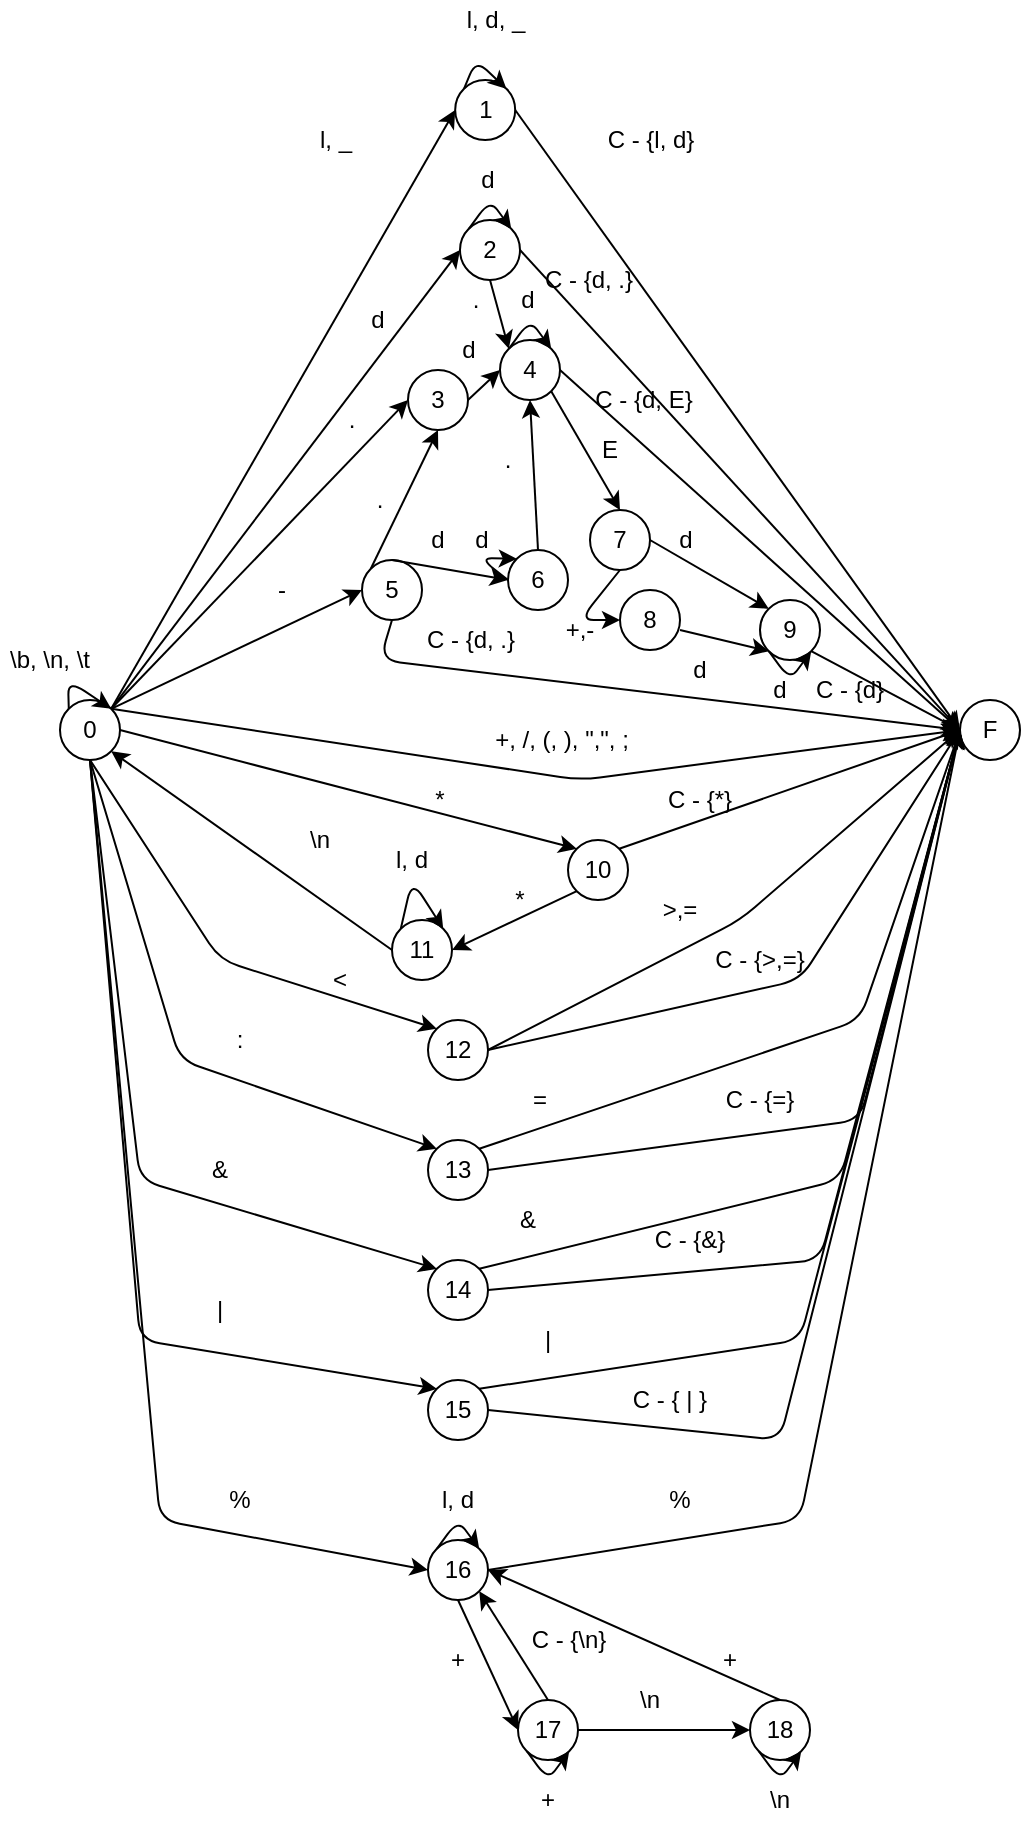 <mxfile version="15.0.1" type="device"><diagram id="6yAxvjAXyA72YApQJdL2" name="Page-1"><mxGraphModel dx="868" dy="1619" grid="1" gridSize="10" guides="1" tooltips="1" connect="1" arrows="1" fold="1" page="1" pageScale="1" pageWidth="827" pageHeight="1169" math="0" shadow="0"><root><mxCell id="0"/><mxCell id="1" parent="0"/><mxCell id="yM9EZ7Z5CVtuRg1eUw1Q-1" value="0" style="ellipse;whiteSpace=wrap;html=1;aspect=fixed;" vertex="1" parent="1"><mxGeometry x="200" y="270" width="30" height="30" as="geometry"/></mxCell><mxCell id="yM9EZ7Z5CVtuRg1eUw1Q-2" value="1" style="ellipse;whiteSpace=wrap;html=1;aspect=fixed;" vertex="1" parent="1"><mxGeometry x="397.59" y="-40" width="30" height="30" as="geometry"/></mxCell><mxCell id="yM9EZ7Z5CVtuRg1eUw1Q-3" value="l, _" style="text;html=1;strokeColor=none;fillColor=none;align=center;verticalAlign=middle;whiteSpace=wrap;rounded=0;" vertex="1" parent="1"><mxGeometry x="317.59" y="-20" width="40" height="20" as="geometry"/></mxCell><mxCell id="yM9EZ7Z5CVtuRg1eUw1Q-4" value="" style="endArrow=classic;html=1;exitX=1;exitY=0;exitDx=0;exitDy=0;entryX=0;entryY=0.5;entryDx=0;entryDy=0;" edge="1" parent="1" source="yM9EZ7Z5CVtuRg1eUw1Q-1" target="yM9EZ7Z5CVtuRg1eUw1Q-2"><mxGeometry width="50" height="50" relative="1" as="geometry"><mxPoint x="229.997" y="224.393" as="sourcePoint"/><mxPoint x="450.59" y="110" as="targetPoint"/></mxGeometry></mxCell><mxCell id="yM9EZ7Z5CVtuRg1eUw1Q-5" value="" style="endArrow=classic;html=1;exitX=0;exitY=0;exitDx=0;exitDy=0;entryX=1;entryY=0;entryDx=0;entryDy=0;" edge="1" parent="1" source="yM9EZ7Z5CVtuRg1eUw1Q-2" target="yM9EZ7Z5CVtuRg1eUw1Q-2"><mxGeometry width="50" height="50" relative="1" as="geometry"><mxPoint x="392" y="190" as="sourcePoint"/><mxPoint x="412" y="70" as="targetPoint"/><Array as="points"><mxPoint x="408" y="-50"/></Array></mxGeometry></mxCell><mxCell id="yM9EZ7Z5CVtuRg1eUw1Q-6" value="l, d, _" style="text;html=1;strokeColor=none;fillColor=none;align=center;verticalAlign=middle;whiteSpace=wrap;rounded=0;" vertex="1" parent="1"><mxGeometry x="397.59" y="-80" width="40" height="20" as="geometry"/></mxCell><mxCell id="yM9EZ7Z5CVtuRg1eUw1Q-8" value="F" style="ellipse;whiteSpace=wrap;html=1;aspect=fixed;" vertex="1" parent="1"><mxGeometry x="650" y="270" width="30" height="30" as="geometry"/></mxCell><mxCell id="yM9EZ7Z5CVtuRg1eUw1Q-9" value="" style="endArrow=classic;html=1;exitX=1;exitY=0.5;exitDx=0;exitDy=0;entryX=0;entryY=0.5;entryDx=0;entryDy=0;" edge="1" parent="1" source="yM9EZ7Z5CVtuRg1eUw1Q-2" target="yM9EZ7Z5CVtuRg1eUw1Q-8"><mxGeometry width="50" height="50" relative="1" as="geometry"><mxPoint x="400.59" y="160" as="sourcePoint"/><mxPoint x="654.39" y="235" as="targetPoint"/></mxGeometry></mxCell><mxCell id="yM9EZ7Z5CVtuRg1eUw1Q-11" value="" style="endArrow=classic;html=1;exitX=1;exitY=0;exitDx=0;exitDy=0;entryX=0;entryY=0.5;entryDx=0;entryDy=0;" edge="1" parent="1" source="yM9EZ7Z5CVtuRg1eUw1Q-1" target="yM9EZ7Z5CVtuRg1eUw1Q-8"><mxGeometry width="50" height="50" relative="1" as="geometry"><mxPoint x="390" y="260" as="sourcePoint"/><mxPoint x="384" y="275" as="targetPoint"/><Array as="points"><mxPoint x="460" y="310"/></Array></mxGeometry></mxCell><mxCell id="yM9EZ7Z5CVtuRg1eUw1Q-13" value="+, /, (, ), &quot;,&quot;, ;" style="text;html=1;strokeColor=none;fillColor=none;align=center;verticalAlign=middle;whiteSpace=wrap;rounded=0;" vertex="1" parent="1"><mxGeometry x="391" y="280" width="120" height="20" as="geometry"/></mxCell><mxCell id="yM9EZ7Z5CVtuRg1eUw1Q-16" value="10" style="ellipse;whiteSpace=wrap;html=1;aspect=fixed;" vertex="1" parent="1"><mxGeometry x="454" y="340" width="30" height="30" as="geometry"/></mxCell><mxCell id="yM9EZ7Z5CVtuRg1eUw1Q-17" value="" style="endArrow=classic;html=1;exitX=1;exitY=0.5;exitDx=0;exitDy=0;entryX=0;entryY=0;entryDx=0;entryDy=0;" edge="1" parent="1" source="yM9EZ7Z5CVtuRg1eUw1Q-1" target="yM9EZ7Z5CVtuRg1eUw1Q-16"><mxGeometry width="50" height="50" relative="1" as="geometry"><mxPoint x="390" y="230" as="sourcePoint"/><mxPoint x="440" y="180" as="targetPoint"/></mxGeometry></mxCell><mxCell id="yM9EZ7Z5CVtuRg1eUw1Q-18" value="*" style="text;html=1;strokeColor=none;fillColor=none;align=center;verticalAlign=middle;whiteSpace=wrap;rounded=0;" vertex="1" parent="1"><mxGeometry x="370" y="310" width="40" height="20" as="geometry"/></mxCell><mxCell id="yM9EZ7Z5CVtuRg1eUw1Q-19" value="" style="endArrow=classic;html=1;exitX=1;exitY=0;exitDx=0;exitDy=0;entryX=0;entryY=0.5;entryDx=0;entryDy=0;" edge="1" parent="1" source="yM9EZ7Z5CVtuRg1eUw1Q-16" target="yM9EZ7Z5CVtuRg1eUw1Q-8"><mxGeometry width="50" height="50" relative="1" as="geometry"><mxPoint x="390" y="230" as="sourcePoint"/><mxPoint x="440" y="180" as="targetPoint"/></mxGeometry></mxCell><mxCell id="yM9EZ7Z5CVtuRg1eUw1Q-20" value="C - {*}" style="text;html=1;strokeColor=none;fillColor=none;align=center;verticalAlign=middle;whiteSpace=wrap;rounded=0;" vertex="1" parent="1"><mxGeometry x="500" y="310" width="40" height="20" as="geometry"/></mxCell><mxCell id="yM9EZ7Z5CVtuRg1eUw1Q-21" value="11" style="ellipse;whiteSpace=wrap;html=1;aspect=fixed;" vertex="1" parent="1"><mxGeometry x="366" y="380" width="30" height="30" as="geometry"/></mxCell><mxCell id="yM9EZ7Z5CVtuRg1eUw1Q-22" value="" style="endArrow=classic;html=1;exitX=0;exitY=1;exitDx=0;exitDy=0;entryX=1;entryY=0.5;entryDx=0;entryDy=0;" edge="1" parent="1" source="yM9EZ7Z5CVtuRg1eUw1Q-16" target="yM9EZ7Z5CVtuRg1eUw1Q-21"><mxGeometry width="50" height="50" relative="1" as="geometry"><mxPoint x="460" y="345" as="sourcePoint"/><mxPoint x="516" y="290" as="targetPoint"/></mxGeometry></mxCell><mxCell id="yM9EZ7Z5CVtuRg1eUw1Q-23" value="*" style="text;html=1;strokeColor=none;fillColor=none;align=center;verticalAlign=middle;whiteSpace=wrap;rounded=0;" vertex="1" parent="1"><mxGeometry x="410" y="360" width="40" height="20" as="geometry"/></mxCell><mxCell id="yM9EZ7Z5CVtuRg1eUw1Q-25" value="" style="endArrow=classic;html=1;exitX=0;exitY=0;exitDx=0;exitDy=0;entryX=1;entryY=0;entryDx=0;entryDy=0;" edge="1" parent="1" source="yM9EZ7Z5CVtuRg1eUw1Q-21" target="yM9EZ7Z5CVtuRg1eUw1Q-21"><mxGeometry width="50" height="50" relative="1" as="geometry"><mxPoint x="474.393" y="224.393" as="sourcePoint"/><mxPoint x="495.607" y="224.393" as="targetPoint"/><Array as="points"><mxPoint x="376" y="360"/></Array></mxGeometry></mxCell><mxCell id="yM9EZ7Z5CVtuRg1eUw1Q-26" value="l, d" style="text;html=1;strokeColor=none;fillColor=none;align=center;verticalAlign=middle;whiteSpace=wrap;rounded=0;" vertex="1" parent="1"><mxGeometry x="356" y="340" width="40" height="20" as="geometry"/></mxCell><mxCell id="yM9EZ7Z5CVtuRg1eUw1Q-27" value="" style="endArrow=classic;html=1;entryX=1;entryY=1;entryDx=0;entryDy=0;exitX=0;exitY=0.5;exitDx=0;exitDy=0;" edge="1" parent="1" source="yM9EZ7Z5CVtuRg1eUw1Q-21" target="yM9EZ7Z5CVtuRg1eUw1Q-1"><mxGeometry width="50" height="50" relative="1" as="geometry"><mxPoint x="390" y="330" as="sourcePoint"/><mxPoint x="440" y="280" as="targetPoint"/></mxGeometry></mxCell><mxCell id="yM9EZ7Z5CVtuRg1eUw1Q-28" value="\n" style="text;html=1;strokeColor=none;fillColor=none;align=center;verticalAlign=middle;whiteSpace=wrap;rounded=0;" vertex="1" parent="1"><mxGeometry x="310" y="330" width="40" height="20" as="geometry"/></mxCell><mxCell id="yM9EZ7Z5CVtuRg1eUw1Q-29" value="12" style="ellipse;whiteSpace=wrap;html=1;aspect=fixed;" vertex="1" parent="1"><mxGeometry x="384" y="430" width="30" height="30" as="geometry"/></mxCell><mxCell id="yM9EZ7Z5CVtuRg1eUw1Q-30" value="" style="endArrow=classic;html=1;exitX=0.5;exitY=1;exitDx=0;exitDy=0;entryX=0;entryY=0;entryDx=0;entryDy=0;" edge="1" parent="1" source="yM9EZ7Z5CVtuRg1eUw1Q-1" target="yM9EZ7Z5CVtuRg1eUw1Q-29"><mxGeometry width="50" height="50" relative="1" as="geometry"><mxPoint x="390" y="330" as="sourcePoint"/><mxPoint x="440" y="280" as="targetPoint"/><Array as="points"><mxPoint x="280" y="400"/></Array></mxGeometry></mxCell><mxCell id="yM9EZ7Z5CVtuRg1eUw1Q-31" value="&amp;lt;" style="text;html=1;strokeColor=none;fillColor=none;align=center;verticalAlign=middle;whiteSpace=wrap;rounded=0;" vertex="1" parent="1"><mxGeometry x="320" y="400" width="40" height="20" as="geometry"/></mxCell><mxCell id="yM9EZ7Z5CVtuRg1eUw1Q-34" value="" style="endArrow=classic;html=1;exitX=1;exitY=0.5;exitDx=0;exitDy=0;entryX=0;entryY=0.5;entryDx=0;entryDy=0;" edge="1" parent="1" source="yM9EZ7Z5CVtuRg1eUw1Q-29" target="yM9EZ7Z5CVtuRg1eUw1Q-8"><mxGeometry width="50" height="50" relative="1" as="geometry"><mxPoint x="390" y="330" as="sourcePoint"/><mxPoint x="440" y="280" as="targetPoint"/><Array as="points"><mxPoint x="540" y="380"/></Array></mxGeometry></mxCell><mxCell id="yM9EZ7Z5CVtuRg1eUw1Q-36" value="&amp;gt;,=" style="text;html=1;strokeColor=none;fillColor=none;align=center;verticalAlign=middle;whiteSpace=wrap;rounded=0;" vertex="1" parent="1"><mxGeometry x="490" y="365" width="40" height="20" as="geometry"/></mxCell><mxCell id="yM9EZ7Z5CVtuRg1eUw1Q-37" value="" style="endArrow=classic;html=1;exitX=1;exitY=0.5;exitDx=0;exitDy=0;entryX=0;entryY=0.5;entryDx=0;entryDy=0;" edge="1" parent="1" source="yM9EZ7Z5CVtuRg1eUw1Q-29" target="yM9EZ7Z5CVtuRg1eUw1Q-8"><mxGeometry width="50" height="50" relative="1" as="geometry"><mxPoint x="390" y="330" as="sourcePoint"/><mxPoint x="440" y="280" as="targetPoint"/><Array as="points"><mxPoint x="570" y="410"/></Array></mxGeometry></mxCell><mxCell id="yM9EZ7Z5CVtuRg1eUw1Q-38" value="C - {&amp;gt;,=}" style="text;html=1;strokeColor=none;fillColor=none;align=center;verticalAlign=middle;whiteSpace=wrap;rounded=0;" vertex="1" parent="1"><mxGeometry x="520" y="390" width="60" height="20" as="geometry"/></mxCell><mxCell id="yM9EZ7Z5CVtuRg1eUw1Q-39" value="13" style="ellipse;whiteSpace=wrap;html=1;aspect=fixed;" vertex="1" parent="1"><mxGeometry x="384" y="490" width="30" height="30" as="geometry"/></mxCell><mxCell id="yM9EZ7Z5CVtuRg1eUw1Q-40" value="" style="endArrow=classic;html=1;exitX=0.5;exitY=1;exitDx=0;exitDy=0;entryX=0;entryY=0;entryDx=0;entryDy=0;" edge="1" parent="1" source="yM9EZ7Z5CVtuRg1eUw1Q-1" target="yM9EZ7Z5CVtuRg1eUw1Q-39"><mxGeometry width="50" height="50" relative="1" as="geometry"><mxPoint x="390" y="420" as="sourcePoint"/><mxPoint x="440" y="370" as="targetPoint"/><Array as="points"><mxPoint x="260" y="450"/></Array></mxGeometry></mxCell><mxCell id="yM9EZ7Z5CVtuRg1eUw1Q-41" value=":" style="text;html=1;strokeColor=none;fillColor=none;align=center;verticalAlign=middle;whiteSpace=wrap;rounded=0;" vertex="1" parent="1"><mxGeometry x="270" y="430" width="40" height="20" as="geometry"/></mxCell><mxCell id="yM9EZ7Z5CVtuRg1eUw1Q-42" value="" style="endArrow=classic;html=1;exitX=1;exitY=0;exitDx=0;exitDy=0;entryX=0;entryY=0.5;entryDx=0;entryDy=0;" edge="1" parent="1" source="yM9EZ7Z5CVtuRg1eUw1Q-39" target="yM9EZ7Z5CVtuRg1eUw1Q-8"><mxGeometry width="50" height="50" relative="1" as="geometry"><mxPoint x="390" y="420" as="sourcePoint"/><mxPoint x="440" y="370" as="targetPoint"/><Array as="points"><mxPoint x="600" y="430"/></Array></mxGeometry></mxCell><mxCell id="yM9EZ7Z5CVtuRg1eUw1Q-43" value="=" style="text;html=1;strokeColor=none;fillColor=none;align=center;verticalAlign=middle;whiteSpace=wrap;rounded=0;" vertex="1" parent="1"><mxGeometry x="420" y="460" width="40" height="20" as="geometry"/></mxCell><mxCell id="yM9EZ7Z5CVtuRg1eUw1Q-44" value="" style="endArrow=classic;html=1;exitX=1;exitY=0.5;exitDx=0;exitDy=0;entryX=0;entryY=0.5;entryDx=0;entryDy=0;" edge="1" parent="1" source="yM9EZ7Z5CVtuRg1eUw1Q-39" target="yM9EZ7Z5CVtuRg1eUw1Q-8"><mxGeometry width="50" height="50" relative="1" as="geometry"><mxPoint x="390" y="420" as="sourcePoint"/><mxPoint x="440" y="370" as="targetPoint"/><Array as="points"><mxPoint x="600" y="480"/></Array></mxGeometry></mxCell><mxCell id="yM9EZ7Z5CVtuRg1eUw1Q-45" value="C - {=}" style="text;html=1;strokeColor=none;fillColor=none;align=center;verticalAlign=middle;whiteSpace=wrap;rounded=0;" vertex="1" parent="1"><mxGeometry x="530" y="460" width="40" height="20" as="geometry"/></mxCell><mxCell id="yM9EZ7Z5CVtuRg1eUw1Q-46" value="14" style="ellipse;whiteSpace=wrap;html=1;aspect=fixed;" vertex="1" parent="1"><mxGeometry x="384" y="550" width="30" height="30" as="geometry"/></mxCell><mxCell id="yM9EZ7Z5CVtuRg1eUw1Q-47" value="" style="endArrow=classic;html=1;exitX=0.5;exitY=1;exitDx=0;exitDy=0;entryX=0;entryY=0;entryDx=0;entryDy=0;" edge="1" parent="1" source="yM9EZ7Z5CVtuRg1eUw1Q-1" target="yM9EZ7Z5CVtuRg1eUw1Q-46"><mxGeometry width="50" height="50" relative="1" as="geometry"><mxPoint x="390" y="420" as="sourcePoint"/><mxPoint x="440" y="370" as="targetPoint"/><Array as="points"><mxPoint x="240" y="510"/></Array></mxGeometry></mxCell><mxCell id="yM9EZ7Z5CVtuRg1eUw1Q-48" value="&amp;amp;" style="text;html=1;strokeColor=none;fillColor=none;align=center;verticalAlign=middle;whiteSpace=wrap;rounded=0;" vertex="1" parent="1"><mxGeometry x="260" y="495" width="40" height="20" as="geometry"/></mxCell><mxCell id="yM9EZ7Z5CVtuRg1eUw1Q-49" value="" style="endArrow=classic;html=1;exitX=1;exitY=0;exitDx=0;exitDy=0;entryX=0;entryY=0.5;entryDx=0;entryDy=0;" edge="1" parent="1" source="yM9EZ7Z5CVtuRg1eUw1Q-46" target="yM9EZ7Z5CVtuRg1eUw1Q-8"><mxGeometry width="50" height="50" relative="1" as="geometry"><mxPoint x="390" y="420" as="sourcePoint"/><mxPoint x="440" y="370" as="targetPoint"/><Array as="points"><mxPoint x="590" y="510"/></Array></mxGeometry></mxCell><mxCell id="yM9EZ7Z5CVtuRg1eUw1Q-50" value="&amp;amp;" style="text;html=1;strokeColor=none;fillColor=none;align=center;verticalAlign=middle;whiteSpace=wrap;rounded=0;" vertex="1" parent="1"><mxGeometry x="414" y="520" width="40" height="20" as="geometry"/></mxCell><mxCell id="yM9EZ7Z5CVtuRg1eUw1Q-51" value="" style="endArrow=classic;html=1;exitX=1;exitY=0.5;exitDx=0;exitDy=0;entryX=0;entryY=0.5;entryDx=0;entryDy=0;" edge="1" parent="1" source="yM9EZ7Z5CVtuRg1eUw1Q-46" target="yM9EZ7Z5CVtuRg1eUw1Q-8"><mxGeometry width="50" height="50" relative="1" as="geometry"><mxPoint x="390" y="520" as="sourcePoint"/><mxPoint x="440" y="470" as="targetPoint"/><Array as="points"><mxPoint x="580" y="550"/></Array></mxGeometry></mxCell><mxCell id="yM9EZ7Z5CVtuRg1eUw1Q-52" value="C - {&amp;amp;}" style="text;html=1;strokeColor=none;fillColor=none;align=center;verticalAlign=middle;whiteSpace=wrap;rounded=0;" vertex="1" parent="1"><mxGeometry x="495" y="530" width="40" height="20" as="geometry"/></mxCell><mxCell id="yM9EZ7Z5CVtuRg1eUw1Q-53" value="15" style="ellipse;whiteSpace=wrap;html=1;aspect=fixed;" vertex="1" parent="1"><mxGeometry x="384" y="610" width="30" height="30" as="geometry"/></mxCell><mxCell id="yM9EZ7Z5CVtuRg1eUw1Q-54" value="" style="endArrow=classic;html=1;exitX=0.5;exitY=1;exitDx=0;exitDy=0;entryX=0;entryY=0;entryDx=0;entryDy=0;" edge="1" parent="1" source="yM9EZ7Z5CVtuRg1eUw1Q-1" target="yM9EZ7Z5CVtuRg1eUw1Q-53"><mxGeometry width="50" height="50" relative="1" as="geometry"><mxPoint x="390" y="520" as="sourcePoint"/><mxPoint x="440" y="470" as="targetPoint"/><Array as="points"><mxPoint x="240" y="590"/></Array></mxGeometry></mxCell><mxCell id="yM9EZ7Z5CVtuRg1eUw1Q-55" value="|" style="text;html=1;strokeColor=none;fillColor=none;align=center;verticalAlign=middle;whiteSpace=wrap;rounded=0;" vertex="1" parent="1"><mxGeometry x="260" y="565" width="40" height="20" as="geometry"/></mxCell><mxCell id="yM9EZ7Z5CVtuRg1eUw1Q-56" value="" style="endArrow=classic;html=1;exitX=1;exitY=0;exitDx=0;exitDy=0;entryX=0;entryY=0.5;entryDx=0;entryDy=0;" edge="1" parent="1" source="yM9EZ7Z5CVtuRg1eUw1Q-53" target="yM9EZ7Z5CVtuRg1eUw1Q-8"><mxGeometry width="50" height="50" relative="1" as="geometry"><mxPoint x="390" y="520" as="sourcePoint"/><mxPoint x="440" y="470" as="targetPoint"/><Array as="points"><mxPoint x="570" y="590"/></Array></mxGeometry></mxCell><mxCell id="yM9EZ7Z5CVtuRg1eUw1Q-57" value="|" style="text;html=1;strokeColor=none;fillColor=none;align=center;verticalAlign=middle;whiteSpace=wrap;rounded=0;" vertex="1" parent="1"><mxGeometry x="424" y="580" width="40" height="20" as="geometry"/></mxCell><mxCell id="yM9EZ7Z5CVtuRg1eUw1Q-58" value="" style="endArrow=classic;html=1;exitX=1;exitY=0.5;exitDx=0;exitDy=0;entryX=0;entryY=0.5;entryDx=0;entryDy=0;" edge="1" parent="1" source="yM9EZ7Z5CVtuRg1eUw1Q-53" target="yM9EZ7Z5CVtuRg1eUw1Q-8"><mxGeometry width="50" height="50" relative="1" as="geometry"><mxPoint x="390" y="520" as="sourcePoint"/><mxPoint x="440" y="470" as="targetPoint"/><Array as="points"><mxPoint x="560" y="640"/></Array></mxGeometry></mxCell><mxCell id="yM9EZ7Z5CVtuRg1eUw1Q-59" value="C - { | }" style="text;html=1;strokeColor=none;fillColor=none;align=center;verticalAlign=middle;whiteSpace=wrap;rounded=0;" vertex="1" parent="1"><mxGeometry x="480" y="610" width="50" height="20" as="geometry"/></mxCell><mxCell id="yM9EZ7Z5CVtuRg1eUw1Q-60" value="16" style="ellipse;whiteSpace=wrap;html=1;aspect=fixed;" vertex="1" parent="1"><mxGeometry x="384" y="690" width="30" height="30" as="geometry"/></mxCell><mxCell id="yM9EZ7Z5CVtuRg1eUw1Q-63" value="" style="endArrow=classic;html=1;exitX=0.5;exitY=1;exitDx=0;exitDy=0;entryX=0;entryY=0.5;entryDx=0;entryDy=0;" edge="1" parent="1" source="yM9EZ7Z5CVtuRg1eUw1Q-1" target="yM9EZ7Z5CVtuRg1eUw1Q-60"><mxGeometry width="50" height="50" relative="1" as="geometry"><mxPoint x="390" y="420" as="sourcePoint"/><mxPoint x="440" y="370" as="targetPoint"/><Array as="points"><mxPoint x="250" y="680"/></Array></mxGeometry></mxCell><mxCell id="yM9EZ7Z5CVtuRg1eUw1Q-64" value="%" style="text;html=1;strokeColor=none;fillColor=none;align=center;verticalAlign=middle;whiteSpace=wrap;rounded=0;" vertex="1" parent="1"><mxGeometry x="270" y="660" width="40" height="20" as="geometry"/></mxCell><mxCell id="yM9EZ7Z5CVtuRg1eUw1Q-65" value="" style="endArrow=classic;html=1;exitX=0;exitY=0;exitDx=0;exitDy=0;entryX=1;entryY=0;entryDx=0;entryDy=0;" edge="1" parent="1" source="yM9EZ7Z5CVtuRg1eUw1Q-60" target="yM9EZ7Z5CVtuRg1eUw1Q-60"><mxGeometry width="50" height="50" relative="1" as="geometry"><mxPoint x="390" y="620" as="sourcePoint"/><mxPoint x="440" y="570" as="targetPoint"/><Array as="points"><mxPoint x="399" y="680"/></Array></mxGeometry></mxCell><mxCell id="yM9EZ7Z5CVtuRg1eUw1Q-66" value="l, d" style="text;html=1;strokeColor=none;fillColor=none;align=center;verticalAlign=middle;whiteSpace=wrap;rounded=0;" vertex="1" parent="1"><mxGeometry x="379" y="660" width="40" height="20" as="geometry"/></mxCell><mxCell id="yM9EZ7Z5CVtuRg1eUw1Q-67" value="" style="endArrow=classic;html=1;exitX=1;exitY=0.5;exitDx=0;exitDy=0;entryX=0;entryY=0.5;entryDx=0;entryDy=0;" edge="1" parent="1" source="yM9EZ7Z5CVtuRg1eUw1Q-60" target="yM9EZ7Z5CVtuRg1eUw1Q-8"><mxGeometry width="50" height="50" relative="1" as="geometry"><mxPoint x="390" y="520" as="sourcePoint"/><mxPoint x="440" y="470" as="targetPoint"/><Array as="points"><mxPoint x="570" y="680"/></Array></mxGeometry></mxCell><mxCell id="yM9EZ7Z5CVtuRg1eUw1Q-68" value="%" style="text;html=1;strokeColor=none;fillColor=none;align=center;verticalAlign=middle;whiteSpace=wrap;rounded=0;" vertex="1" parent="1"><mxGeometry x="490" y="660" width="40" height="20" as="geometry"/></mxCell><mxCell id="yM9EZ7Z5CVtuRg1eUw1Q-69" value="17" style="ellipse;whiteSpace=wrap;html=1;aspect=fixed;" vertex="1" parent="1"><mxGeometry x="429" y="770" width="30" height="30" as="geometry"/></mxCell><mxCell id="yM9EZ7Z5CVtuRg1eUw1Q-70" value="" style="endArrow=classic;html=1;exitX=0.5;exitY=1;exitDx=0;exitDy=0;entryX=0;entryY=0.5;entryDx=0;entryDy=0;" edge="1" parent="1" source="yM9EZ7Z5CVtuRg1eUw1Q-60" target="yM9EZ7Z5CVtuRg1eUw1Q-69"><mxGeometry width="50" height="50" relative="1" as="geometry"><mxPoint x="390" y="720" as="sourcePoint"/><mxPoint x="440" y="670" as="targetPoint"/></mxGeometry></mxCell><mxCell id="yM9EZ7Z5CVtuRg1eUw1Q-71" value="+" style="text;html=1;strokeColor=none;fillColor=none;align=center;verticalAlign=middle;whiteSpace=wrap;rounded=0;" vertex="1" parent="1"><mxGeometry x="379" y="740" width="40" height="20" as="geometry"/></mxCell><mxCell id="yM9EZ7Z5CVtuRg1eUw1Q-74" value="" style="endArrow=classic;html=1;exitX=0.5;exitY=0;exitDx=0;exitDy=0;entryX=1;entryY=0.5;entryDx=0;entryDy=0;" edge="1" parent="1" source="yM9EZ7Z5CVtuRg1eUw1Q-77" target="yM9EZ7Z5CVtuRg1eUw1Q-60"><mxGeometry width="50" height="50" relative="1" as="geometry"><mxPoint x="390" y="720" as="sourcePoint"/><mxPoint x="440" y="670" as="targetPoint"/><Array as="points"/></mxGeometry></mxCell><mxCell id="yM9EZ7Z5CVtuRg1eUw1Q-75" value="+" style="text;html=1;strokeColor=none;fillColor=none;align=center;verticalAlign=middle;whiteSpace=wrap;rounded=0;" vertex="1" parent="1"><mxGeometry x="515" y="740" width="40" height="20" as="geometry"/></mxCell><mxCell id="yM9EZ7Z5CVtuRg1eUw1Q-77" value="18" style="ellipse;whiteSpace=wrap;html=1;aspect=fixed;" vertex="1" parent="1"><mxGeometry x="545" y="770" width="30" height="30" as="geometry"/></mxCell><mxCell id="yM9EZ7Z5CVtuRg1eUw1Q-78" value="\n" style="text;html=1;strokeColor=none;fillColor=none;align=center;verticalAlign=middle;whiteSpace=wrap;rounded=0;" vertex="1" parent="1"><mxGeometry x="540" y="810" width="40" height="20" as="geometry"/></mxCell><mxCell id="yM9EZ7Z5CVtuRg1eUw1Q-79" value="" style="endArrow=classic;html=1;exitX=0;exitY=1;exitDx=0;exitDy=0;entryX=1;entryY=1;entryDx=0;entryDy=0;" edge="1" parent="1"><mxGeometry width="50" height="50" relative="1" as="geometry"><mxPoint x="549.393" y="795.607" as="sourcePoint"/><mxPoint x="570.607" y="795.607" as="targetPoint"/><Array as="points"><mxPoint x="560" y="810"/></Array></mxGeometry></mxCell><mxCell id="yM9EZ7Z5CVtuRg1eUw1Q-80" value="" style="endArrow=classic;html=1;exitX=1;exitY=0.5;exitDx=0;exitDy=0;entryX=0;entryY=0.5;entryDx=0;entryDy=0;" edge="1" parent="1" source="yM9EZ7Z5CVtuRg1eUw1Q-69" target="yM9EZ7Z5CVtuRg1eUw1Q-77"><mxGeometry width="50" height="50" relative="1" as="geometry"><mxPoint x="390" y="720" as="sourcePoint"/><mxPoint x="440" y="670" as="targetPoint"/></mxGeometry></mxCell><mxCell id="yM9EZ7Z5CVtuRg1eUw1Q-81" value="\n" style="text;html=1;strokeColor=none;fillColor=none;align=center;verticalAlign=middle;whiteSpace=wrap;rounded=0;" vertex="1" parent="1"><mxGeometry x="475" y="760" width="40" height="20" as="geometry"/></mxCell><mxCell id="yM9EZ7Z5CVtuRg1eUw1Q-82" value="2" style="ellipse;whiteSpace=wrap;html=1;aspect=fixed;" vertex="1" parent="1"><mxGeometry x="400" y="30" width="30" height="30" as="geometry"/></mxCell><mxCell id="yM9EZ7Z5CVtuRg1eUw1Q-83" value="" style="endArrow=classic;html=1;exitX=1;exitY=0;exitDx=0;exitDy=0;entryX=0;entryY=0.5;entryDx=0;entryDy=0;" edge="1" parent="1" source="yM9EZ7Z5CVtuRg1eUw1Q-1" target="yM9EZ7Z5CVtuRg1eUw1Q-82"><mxGeometry width="50" height="50" relative="1" as="geometry"><mxPoint x="390" y="270" as="sourcePoint"/><mxPoint x="440" y="220" as="targetPoint"/></mxGeometry></mxCell><mxCell id="yM9EZ7Z5CVtuRg1eUw1Q-84" value="d" style="text;html=1;strokeColor=none;fillColor=none;align=center;verticalAlign=middle;whiteSpace=wrap;rounded=0;" vertex="1" parent="1"><mxGeometry x="339" y="70" width="40" height="20" as="geometry"/></mxCell><mxCell id="yM9EZ7Z5CVtuRg1eUw1Q-85" value="" style="endArrow=classic;html=1;exitX=0;exitY=0;exitDx=0;exitDy=0;entryX=1;entryY=0;entryDx=0;entryDy=0;" edge="1" parent="1" source="yM9EZ7Z5CVtuRg1eUw1Q-82" target="yM9EZ7Z5CVtuRg1eUw1Q-82"><mxGeometry width="50" height="50" relative="1" as="geometry"><mxPoint x="392" y="170" as="sourcePoint"/><mxPoint x="442" y="120" as="targetPoint"/><Array as="points"><mxPoint x="415" y="20"/></Array></mxGeometry></mxCell><mxCell id="yM9EZ7Z5CVtuRg1eUw1Q-86" value="d" style="text;html=1;strokeColor=none;fillColor=none;align=center;verticalAlign=middle;whiteSpace=wrap;rounded=0;" vertex="1" parent="1"><mxGeometry x="394" width="40" height="20" as="geometry"/></mxCell><mxCell id="yM9EZ7Z5CVtuRg1eUw1Q-93" value="" style="endArrow=classic;html=1;exitX=1;exitY=0.5;exitDx=0;exitDy=0;entryX=0;entryY=0.5;entryDx=0;entryDy=0;" edge="1" parent="1" source="yM9EZ7Z5CVtuRg1eUw1Q-82" target="yM9EZ7Z5CVtuRg1eUw1Q-8"><mxGeometry width="50" height="50" relative="1" as="geometry"><mxPoint x="390" y="270" as="sourcePoint"/><mxPoint x="440" y="220" as="targetPoint"/></mxGeometry></mxCell><mxCell id="yM9EZ7Z5CVtuRg1eUw1Q-94" value="C - {d, .}" style="text;html=1;strokeColor=none;fillColor=none;align=center;verticalAlign=middle;whiteSpace=wrap;rounded=0;" vertex="1" parent="1"><mxGeometry x="437.59" y="50" width="53" height="20" as="geometry"/></mxCell><mxCell id="yM9EZ7Z5CVtuRg1eUw1Q-95" value="3" style="ellipse;whiteSpace=wrap;html=1;aspect=fixed;" vertex="1" parent="1"><mxGeometry x="374" y="105" width="30" height="30" as="geometry"/></mxCell><mxCell id="yM9EZ7Z5CVtuRg1eUw1Q-96" value="" style="endArrow=classic;html=1;exitX=1;exitY=0;exitDx=0;exitDy=0;entryX=0;entryY=0.5;entryDx=0;entryDy=0;" edge="1" parent="1" source="yM9EZ7Z5CVtuRg1eUw1Q-1" target="yM9EZ7Z5CVtuRg1eUw1Q-95"><mxGeometry width="50" height="50" relative="1" as="geometry"><mxPoint x="390" y="270" as="sourcePoint"/><mxPoint x="440" y="220" as="targetPoint"/></mxGeometry></mxCell><mxCell id="yM9EZ7Z5CVtuRg1eUw1Q-97" value="." style="text;html=1;strokeColor=none;fillColor=none;align=center;verticalAlign=middle;whiteSpace=wrap;rounded=0;" vertex="1" parent="1"><mxGeometry x="410" y="80" width="40" height="20" as="geometry"/></mxCell><mxCell id="yM9EZ7Z5CVtuRg1eUw1Q-100" value="" style="endArrow=classic;html=1;exitX=0.5;exitY=0;exitDx=0;exitDy=0;entryX=1;entryY=1;entryDx=0;entryDy=0;" edge="1" parent="1" source="yM9EZ7Z5CVtuRg1eUw1Q-69" target="yM9EZ7Z5CVtuRg1eUw1Q-60"><mxGeometry width="50" height="50" relative="1" as="geometry"><mxPoint x="390" y="670" as="sourcePoint"/><mxPoint x="440" y="620" as="targetPoint"/></mxGeometry></mxCell><mxCell id="yM9EZ7Z5CVtuRg1eUw1Q-101" value="C - {\n}" style="text;html=1;strokeColor=none;fillColor=none;align=center;verticalAlign=middle;whiteSpace=wrap;rounded=0;" vertex="1" parent="1"><mxGeometry x="414" y="730" width="81" height="20" as="geometry"/></mxCell><mxCell id="yM9EZ7Z5CVtuRg1eUw1Q-102" value="+" style="text;html=1;strokeColor=none;fillColor=none;align=center;verticalAlign=middle;whiteSpace=wrap;rounded=0;" vertex="1" parent="1"><mxGeometry x="424" y="810" width="40" height="20" as="geometry"/></mxCell><mxCell id="yM9EZ7Z5CVtuRg1eUw1Q-103" value="" style="endArrow=classic;html=1;exitX=0;exitY=1;exitDx=0;exitDy=0;entryX=1;entryY=1;entryDx=0;entryDy=0;" edge="1" parent="1"><mxGeometry width="50" height="50" relative="1" as="geometry"><mxPoint x="433.393" y="795.607" as="sourcePoint"/><mxPoint x="454.607" y="795.607" as="targetPoint"/><Array as="points"><mxPoint x="444" y="810"/></Array></mxGeometry></mxCell><mxCell id="yM9EZ7Z5CVtuRg1eUw1Q-104" value="4" style="ellipse;whiteSpace=wrap;html=1;aspect=fixed;" vertex="1" parent="1"><mxGeometry x="420" y="90" width="30" height="30" as="geometry"/></mxCell><mxCell id="yM9EZ7Z5CVtuRg1eUw1Q-105" value="" style="endArrow=classic;html=1;exitX=1;exitY=0.5;exitDx=0;exitDy=0;entryX=0;entryY=0.5;entryDx=0;entryDy=0;" edge="1" parent="1" source="yM9EZ7Z5CVtuRg1eUw1Q-95" target="yM9EZ7Z5CVtuRg1eUw1Q-104"><mxGeometry width="50" height="50" relative="1" as="geometry"><mxPoint x="387" y="210" as="sourcePoint"/><mxPoint x="456" y="195" as="targetPoint"/></mxGeometry></mxCell><mxCell id="yM9EZ7Z5CVtuRg1eUw1Q-106" value="d" style="text;html=1;strokeColor=none;fillColor=none;align=center;verticalAlign=middle;whiteSpace=wrap;rounded=0;" vertex="1" parent="1"><mxGeometry x="385" y="85" width="39" height="20" as="geometry"/></mxCell><mxCell id="yM9EZ7Z5CVtuRg1eUw1Q-107" value="" style="endArrow=classic;html=1;exitX=0;exitY=0;exitDx=0;exitDy=0;entryX=1;entryY=0;entryDx=0;entryDy=0;" edge="1" parent="1" source="yM9EZ7Z5CVtuRg1eUw1Q-104" target="yM9EZ7Z5CVtuRg1eUw1Q-104"><mxGeometry width="50" height="50" relative="1" as="geometry"><mxPoint x="461.393" y="184.393" as="sourcePoint"/><mxPoint x="482.607" y="184.393" as="targetPoint"/><Array as="points"><mxPoint x="435" y="80"/></Array></mxGeometry></mxCell><mxCell id="yM9EZ7Z5CVtuRg1eUw1Q-108" value="d" style="text;html=1;strokeColor=none;fillColor=none;align=center;verticalAlign=middle;whiteSpace=wrap;rounded=0;" vertex="1" parent="1"><mxGeometry x="414.0" y="60" width="40" height="20" as="geometry"/></mxCell><mxCell id="yM9EZ7Z5CVtuRg1eUw1Q-111" value="C - {l, d}" style="text;html=1;strokeColor=none;fillColor=none;align=center;verticalAlign=middle;whiteSpace=wrap;rounded=0;" vertex="1" parent="1"><mxGeometry x="457.59" y="-20" width="75" height="20" as="geometry"/></mxCell><mxCell id="yM9EZ7Z5CVtuRg1eUw1Q-112" value="" style="endArrow=classic;html=1;exitX=0;exitY=0;exitDx=0;exitDy=0;entryX=1;entryY=0;entryDx=0;entryDy=0;" edge="1" parent="1" source="yM9EZ7Z5CVtuRg1eUw1Q-1" target="yM9EZ7Z5CVtuRg1eUw1Q-1"><mxGeometry width="50" height="50" relative="1" as="geometry"><mxPoint x="390" y="350" as="sourcePoint"/><mxPoint x="440" y="300" as="targetPoint"/><Array as="points"><mxPoint x="204" y="260"/></Array></mxGeometry></mxCell><mxCell id="yM9EZ7Z5CVtuRg1eUw1Q-113" value="\b, \n, \t" style="text;html=1;strokeColor=none;fillColor=none;align=center;verticalAlign=middle;whiteSpace=wrap;rounded=0;" vertex="1" parent="1"><mxGeometry x="170" y="240" width="50" height="20" as="geometry"/></mxCell><mxCell id="yM9EZ7Z5CVtuRg1eUw1Q-114" value="5" style="ellipse;whiteSpace=wrap;html=1;aspect=fixed;" vertex="1" parent="1"><mxGeometry x="351" y="200" width="30" height="30" as="geometry"/></mxCell><mxCell id="yM9EZ7Z5CVtuRg1eUw1Q-115" value="" style="endArrow=classic;html=1;exitX=1;exitY=0;exitDx=0;exitDy=0;entryX=0;entryY=0.5;entryDx=0;entryDy=0;" edge="1" parent="1" source="yM9EZ7Z5CVtuRg1eUw1Q-1" target="yM9EZ7Z5CVtuRg1eUw1Q-114"><mxGeometry width="50" height="50" relative="1" as="geometry"><mxPoint x="390" y="250" as="sourcePoint"/><mxPoint x="440" y="200" as="targetPoint"/></mxGeometry></mxCell><mxCell id="yM9EZ7Z5CVtuRg1eUw1Q-116" value="-" style="text;html=1;strokeColor=none;fillColor=none;align=center;verticalAlign=middle;whiteSpace=wrap;rounded=0;" vertex="1" parent="1"><mxGeometry x="291" y="205" width="40" height="20" as="geometry"/></mxCell><mxCell id="yM9EZ7Z5CVtuRg1eUw1Q-117" value="" style="endArrow=classic;html=1;exitX=0.5;exitY=1;exitDx=0;exitDy=0;entryX=0;entryY=0.5;entryDx=0;entryDy=0;" edge="1" parent="1" source="yM9EZ7Z5CVtuRg1eUw1Q-114" target="yM9EZ7Z5CVtuRg1eUw1Q-8"><mxGeometry width="50" height="50" relative="1" as="geometry"><mxPoint x="390" y="230" as="sourcePoint"/><mxPoint x="440" y="180" as="targetPoint"/><Array as="points"><mxPoint x="360" y="250"/></Array></mxGeometry></mxCell><mxCell id="yM9EZ7Z5CVtuRg1eUw1Q-118" value="C - {d, .}" style="text;html=1;strokeColor=none;fillColor=none;align=center;verticalAlign=middle;whiteSpace=wrap;rounded=0;" vertex="1" parent="1"><mxGeometry x="372.59" y="230" width="65" height="20" as="geometry"/></mxCell><mxCell id="yM9EZ7Z5CVtuRg1eUw1Q-119" value="" style="endArrow=classic;html=1;exitX=0;exitY=0;exitDx=0;exitDy=0;entryX=0.5;entryY=1;entryDx=0;entryDy=0;" edge="1" parent="1" source="yM9EZ7Z5CVtuRg1eUw1Q-114" target="yM9EZ7Z5CVtuRg1eUw1Q-95"><mxGeometry width="50" height="50" relative="1" as="geometry"><mxPoint x="390" y="230" as="sourcePoint"/><mxPoint x="440" y="180" as="targetPoint"/></mxGeometry></mxCell><mxCell id="yM9EZ7Z5CVtuRg1eUw1Q-120" value="." style="text;html=1;strokeColor=none;fillColor=none;align=center;verticalAlign=middle;whiteSpace=wrap;rounded=0;" vertex="1" parent="1"><mxGeometry x="340" y="160" width="40" height="20" as="geometry"/></mxCell><mxCell id="yM9EZ7Z5CVtuRg1eUw1Q-124" value="." style="text;html=1;strokeColor=none;fillColor=none;align=center;verticalAlign=middle;whiteSpace=wrap;rounded=0;" vertex="1" parent="1"><mxGeometry x="326" y="120" width="40" height="20" as="geometry"/></mxCell><mxCell id="yM9EZ7Z5CVtuRg1eUw1Q-143" value="" style="endArrow=classic;html=1;exitX=1;exitY=0.5;exitDx=0;exitDy=0;entryX=0;entryY=0.5;entryDx=0;entryDy=0;" edge="1" parent="1" source="yM9EZ7Z5CVtuRg1eUw1Q-104" target="yM9EZ7Z5CVtuRg1eUw1Q-8"><mxGeometry width="50" height="50" relative="1" as="geometry"><mxPoint x="390" y="210" as="sourcePoint"/><mxPoint x="440" y="160" as="targetPoint"/></mxGeometry></mxCell><mxCell id="yM9EZ7Z5CVtuRg1eUw1Q-144" value="C - {d, E}" style="text;html=1;strokeColor=none;fillColor=none;align=center;verticalAlign=middle;whiteSpace=wrap;rounded=0;" vertex="1" parent="1"><mxGeometry x="464" y="110" width="56" height="20" as="geometry"/></mxCell><mxCell id="yM9EZ7Z5CVtuRg1eUw1Q-145" value="" style="endArrow=classic;html=1;exitX=0.5;exitY=1;exitDx=0;exitDy=0;entryX=0;entryY=0;entryDx=0;entryDy=0;" edge="1" parent="1" source="yM9EZ7Z5CVtuRg1eUw1Q-82" target="yM9EZ7Z5CVtuRg1eUw1Q-104"><mxGeometry width="50" height="50" relative="1" as="geometry"><mxPoint x="390" y="210" as="sourcePoint"/><mxPoint x="440" y="160" as="targetPoint"/></mxGeometry></mxCell><mxCell id="yM9EZ7Z5CVtuRg1eUw1Q-147" value="6" style="ellipse;whiteSpace=wrap;html=1;aspect=fixed;" vertex="1" parent="1"><mxGeometry x="424" y="195" width="30" height="30" as="geometry"/></mxCell><mxCell id="yM9EZ7Z5CVtuRg1eUw1Q-149" value="" style="endArrow=classic;html=1;exitX=0;exitY=0.5;exitDx=0;exitDy=0;entryX=0;entryY=0;entryDx=0;entryDy=0;" edge="1" parent="1" source="yM9EZ7Z5CVtuRg1eUw1Q-147" target="yM9EZ7Z5CVtuRg1eUw1Q-147"><mxGeometry width="50" height="50" relative="1" as="geometry"><mxPoint x="427.593" y="199.393" as="sourcePoint"/><mxPoint x="448.807" y="199.393" as="targetPoint"/><Array as="points"><mxPoint x="410" y="199"/></Array></mxGeometry></mxCell><mxCell id="yM9EZ7Z5CVtuRg1eUw1Q-150" value="d" style="text;html=1;strokeColor=none;fillColor=none;align=center;verticalAlign=middle;whiteSpace=wrap;rounded=0;" vertex="1" parent="1"><mxGeometry x="391" y="180" width="40" height="20" as="geometry"/></mxCell><mxCell id="yM9EZ7Z5CVtuRg1eUw1Q-151" value="" style="endArrow=classic;html=1;exitX=0.5;exitY=0;exitDx=0;exitDy=0;entryX=0;entryY=0.5;entryDx=0;entryDy=0;" edge="1" parent="1" source="yM9EZ7Z5CVtuRg1eUw1Q-114" target="yM9EZ7Z5CVtuRg1eUw1Q-147"><mxGeometry width="50" height="50" relative="1" as="geometry"><mxPoint x="390" y="110" as="sourcePoint"/><mxPoint x="440" y="60" as="targetPoint"/></mxGeometry></mxCell><mxCell id="yM9EZ7Z5CVtuRg1eUw1Q-152" value="d" style="text;html=1;strokeColor=none;fillColor=none;align=center;verticalAlign=middle;whiteSpace=wrap;rounded=0;" vertex="1" parent="1"><mxGeometry x="369" y="180" width="40" height="20" as="geometry"/></mxCell><mxCell id="yM9EZ7Z5CVtuRg1eUw1Q-153" value="" style="endArrow=classic;html=1;exitX=0.5;exitY=0;exitDx=0;exitDy=0;entryX=0.5;entryY=1;entryDx=0;entryDy=0;" edge="1" parent="1" source="yM9EZ7Z5CVtuRg1eUw1Q-147" target="yM9EZ7Z5CVtuRg1eUw1Q-104"><mxGeometry width="50" height="50" relative="1" as="geometry"><mxPoint x="390" y="210" as="sourcePoint"/><mxPoint x="410" y="130" as="targetPoint"/></mxGeometry></mxCell><mxCell id="yM9EZ7Z5CVtuRg1eUw1Q-154" value="." style="text;html=1;strokeColor=none;fillColor=none;align=center;verticalAlign=middle;whiteSpace=wrap;rounded=0;" vertex="1" parent="1"><mxGeometry x="404" y="140" width="40" height="20" as="geometry"/></mxCell><mxCell id="yM9EZ7Z5CVtuRg1eUw1Q-155" value="." style="text;html=1;strokeColor=none;fillColor=none;align=center;verticalAlign=middle;whiteSpace=wrap;rounded=0;" vertex="1" parent="1"><mxGeometry x="388.09" y="60" width="40" height="20" as="geometry"/></mxCell><mxCell id="yM9EZ7Z5CVtuRg1eUw1Q-156" value="7" style="ellipse;whiteSpace=wrap;html=1;aspect=fixed;" vertex="1" parent="1"><mxGeometry x="465" y="175" width="30" height="30" as="geometry"/></mxCell><mxCell id="yM9EZ7Z5CVtuRg1eUw1Q-157" value="" style="endArrow=classic;html=1;exitX=1;exitY=1;exitDx=0;exitDy=0;entryX=0.5;entryY=0;entryDx=0;entryDy=0;" edge="1" parent="1" source="yM9EZ7Z5CVtuRg1eUw1Q-104" target="yM9EZ7Z5CVtuRg1eUw1Q-156"><mxGeometry width="50" height="50" relative="1" as="geometry"><mxPoint x="390" y="210" as="sourcePoint"/><mxPoint x="440" y="160" as="targetPoint"/></mxGeometry></mxCell><mxCell id="yM9EZ7Z5CVtuRg1eUw1Q-158" value="E" style="text;html=1;strokeColor=none;fillColor=none;align=center;verticalAlign=middle;whiteSpace=wrap;rounded=0;" vertex="1" parent="1"><mxGeometry x="455" y="135" width="40" height="20" as="geometry"/></mxCell><mxCell id="yM9EZ7Z5CVtuRg1eUw1Q-159" value="8" style="ellipse;whiteSpace=wrap;html=1;aspect=fixed;" vertex="1" parent="1"><mxGeometry x="480" y="215" width="30" height="30" as="geometry"/></mxCell><mxCell id="yM9EZ7Z5CVtuRg1eUw1Q-161" value="" style="endArrow=classic;html=1;exitX=0.5;exitY=1;exitDx=0;exitDy=0;entryX=0;entryY=0.5;entryDx=0;entryDy=0;" edge="1" parent="1" source="yM9EZ7Z5CVtuRg1eUw1Q-156" target="yM9EZ7Z5CVtuRg1eUw1Q-159"><mxGeometry width="50" height="50" relative="1" as="geometry"><mxPoint x="390" y="210" as="sourcePoint"/><mxPoint x="440" y="160" as="targetPoint"/><Array as="points"><mxPoint x="460" y="230"/></Array></mxGeometry></mxCell><mxCell id="yM9EZ7Z5CVtuRg1eUw1Q-162" value="+,-" style="text;html=1;strokeColor=none;fillColor=none;align=center;verticalAlign=middle;whiteSpace=wrap;rounded=0;" vertex="1" parent="1"><mxGeometry x="440.0" y="225" width="40" height="20" as="geometry"/></mxCell><mxCell id="yM9EZ7Z5CVtuRg1eUw1Q-164" value="9" style="ellipse;whiteSpace=wrap;html=1;aspect=fixed;" vertex="1" parent="1"><mxGeometry x="550" y="220" width="30" height="30" as="geometry"/></mxCell><mxCell id="yM9EZ7Z5CVtuRg1eUw1Q-165" value="" style="endArrow=classic;html=1;entryX=0;entryY=1;entryDx=0;entryDy=0;" edge="1" parent="1" target="yM9EZ7Z5CVtuRg1eUw1Q-164"><mxGeometry width="50" height="50" relative="1" as="geometry"><mxPoint x="510" y="235" as="sourcePoint"/><mxPoint x="440" y="160" as="targetPoint"/></mxGeometry></mxCell><mxCell id="yM9EZ7Z5CVtuRg1eUw1Q-166" value="d" style="text;html=1;strokeColor=none;fillColor=none;align=center;verticalAlign=middle;whiteSpace=wrap;rounded=0;" vertex="1" parent="1"><mxGeometry x="500" y="245" width="40" height="20" as="geometry"/></mxCell><mxCell id="yM9EZ7Z5CVtuRg1eUw1Q-167" value="" style="endArrow=classic;html=1;exitX=0;exitY=1;exitDx=0;exitDy=0;entryX=1;entryY=1;entryDx=0;entryDy=0;" edge="1" parent="1" source="yM9EZ7Z5CVtuRg1eUw1Q-164" target="yM9EZ7Z5CVtuRg1eUw1Q-164"><mxGeometry width="50" height="50" relative="1" as="geometry"><mxPoint x="390" y="210" as="sourcePoint"/><mxPoint x="440" y="160" as="targetPoint"/><Array as="points"><mxPoint x="565" y="260"/></Array></mxGeometry></mxCell><mxCell id="yM9EZ7Z5CVtuRg1eUw1Q-168" value="d" style="text;html=1;strokeColor=none;fillColor=none;align=center;verticalAlign=middle;whiteSpace=wrap;rounded=0;" vertex="1" parent="1"><mxGeometry x="540" y="255" width="40" height="20" as="geometry"/></mxCell><mxCell id="yM9EZ7Z5CVtuRg1eUw1Q-169" value="" style="endArrow=classic;html=1;exitX=1;exitY=0.5;exitDx=0;exitDy=0;entryX=0;entryY=0;entryDx=0;entryDy=0;" edge="1" parent="1" source="yM9EZ7Z5CVtuRg1eUw1Q-156" target="yM9EZ7Z5CVtuRg1eUw1Q-164"><mxGeometry width="50" height="50" relative="1" as="geometry"><mxPoint x="390" y="210" as="sourcePoint"/><mxPoint x="440" y="160" as="targetPoint"/></mxGeometry></mxCell><mxCell id="yM9EZ7Z5CVtuRg1eUw1Q-171" value="d" style="text;html=1;strokeColor=none;fillColor=none;align=center;verticalAlign=middle;whiteSpace=wrap;rounded=0;" vertex="1" parent="1"><mxGeometry x="492.59" y="180" width="40" height="20" as="geometry"/></mxCell><mxCell id="yM9EZ7Z5CVtuRg1eUw1Q-172" value="" style="endArrow=classic;html=1;exitX=1;exitY=1;exitDx=0;exitDy=0;entryX=0;entryY=0.5;entryDx=0;entryDy=0;" edge="1" parent="1" source="yM9EZ7Z5CVtuRg1eUw1Q-164" target="yM9EZ7Z5CVtuRg1eUw1Q-8"><mxGeometry width="50" height="50" relative="1" as="geometry"><mxPoint x="390" y="210" as="sourcePoint"/><mxPoint x="440" y="160" as="targetPoint"/></mxGeometry></mxCell><mxCell id="yM9EZ7Z5CVtuRg1eUw1Q-173" value="C - {d}" style="text;html=1;strokeColor=none;fillColor=none;align=center;verticalAlign=middle;whiteSpace=wrap;rounded=0;" vertex="1" parent="1"><mxGeometry x="575" y="255" width="40" height="20" as="geometry"/></mxCell></root></mxGraphModel></diagram></mxfile>